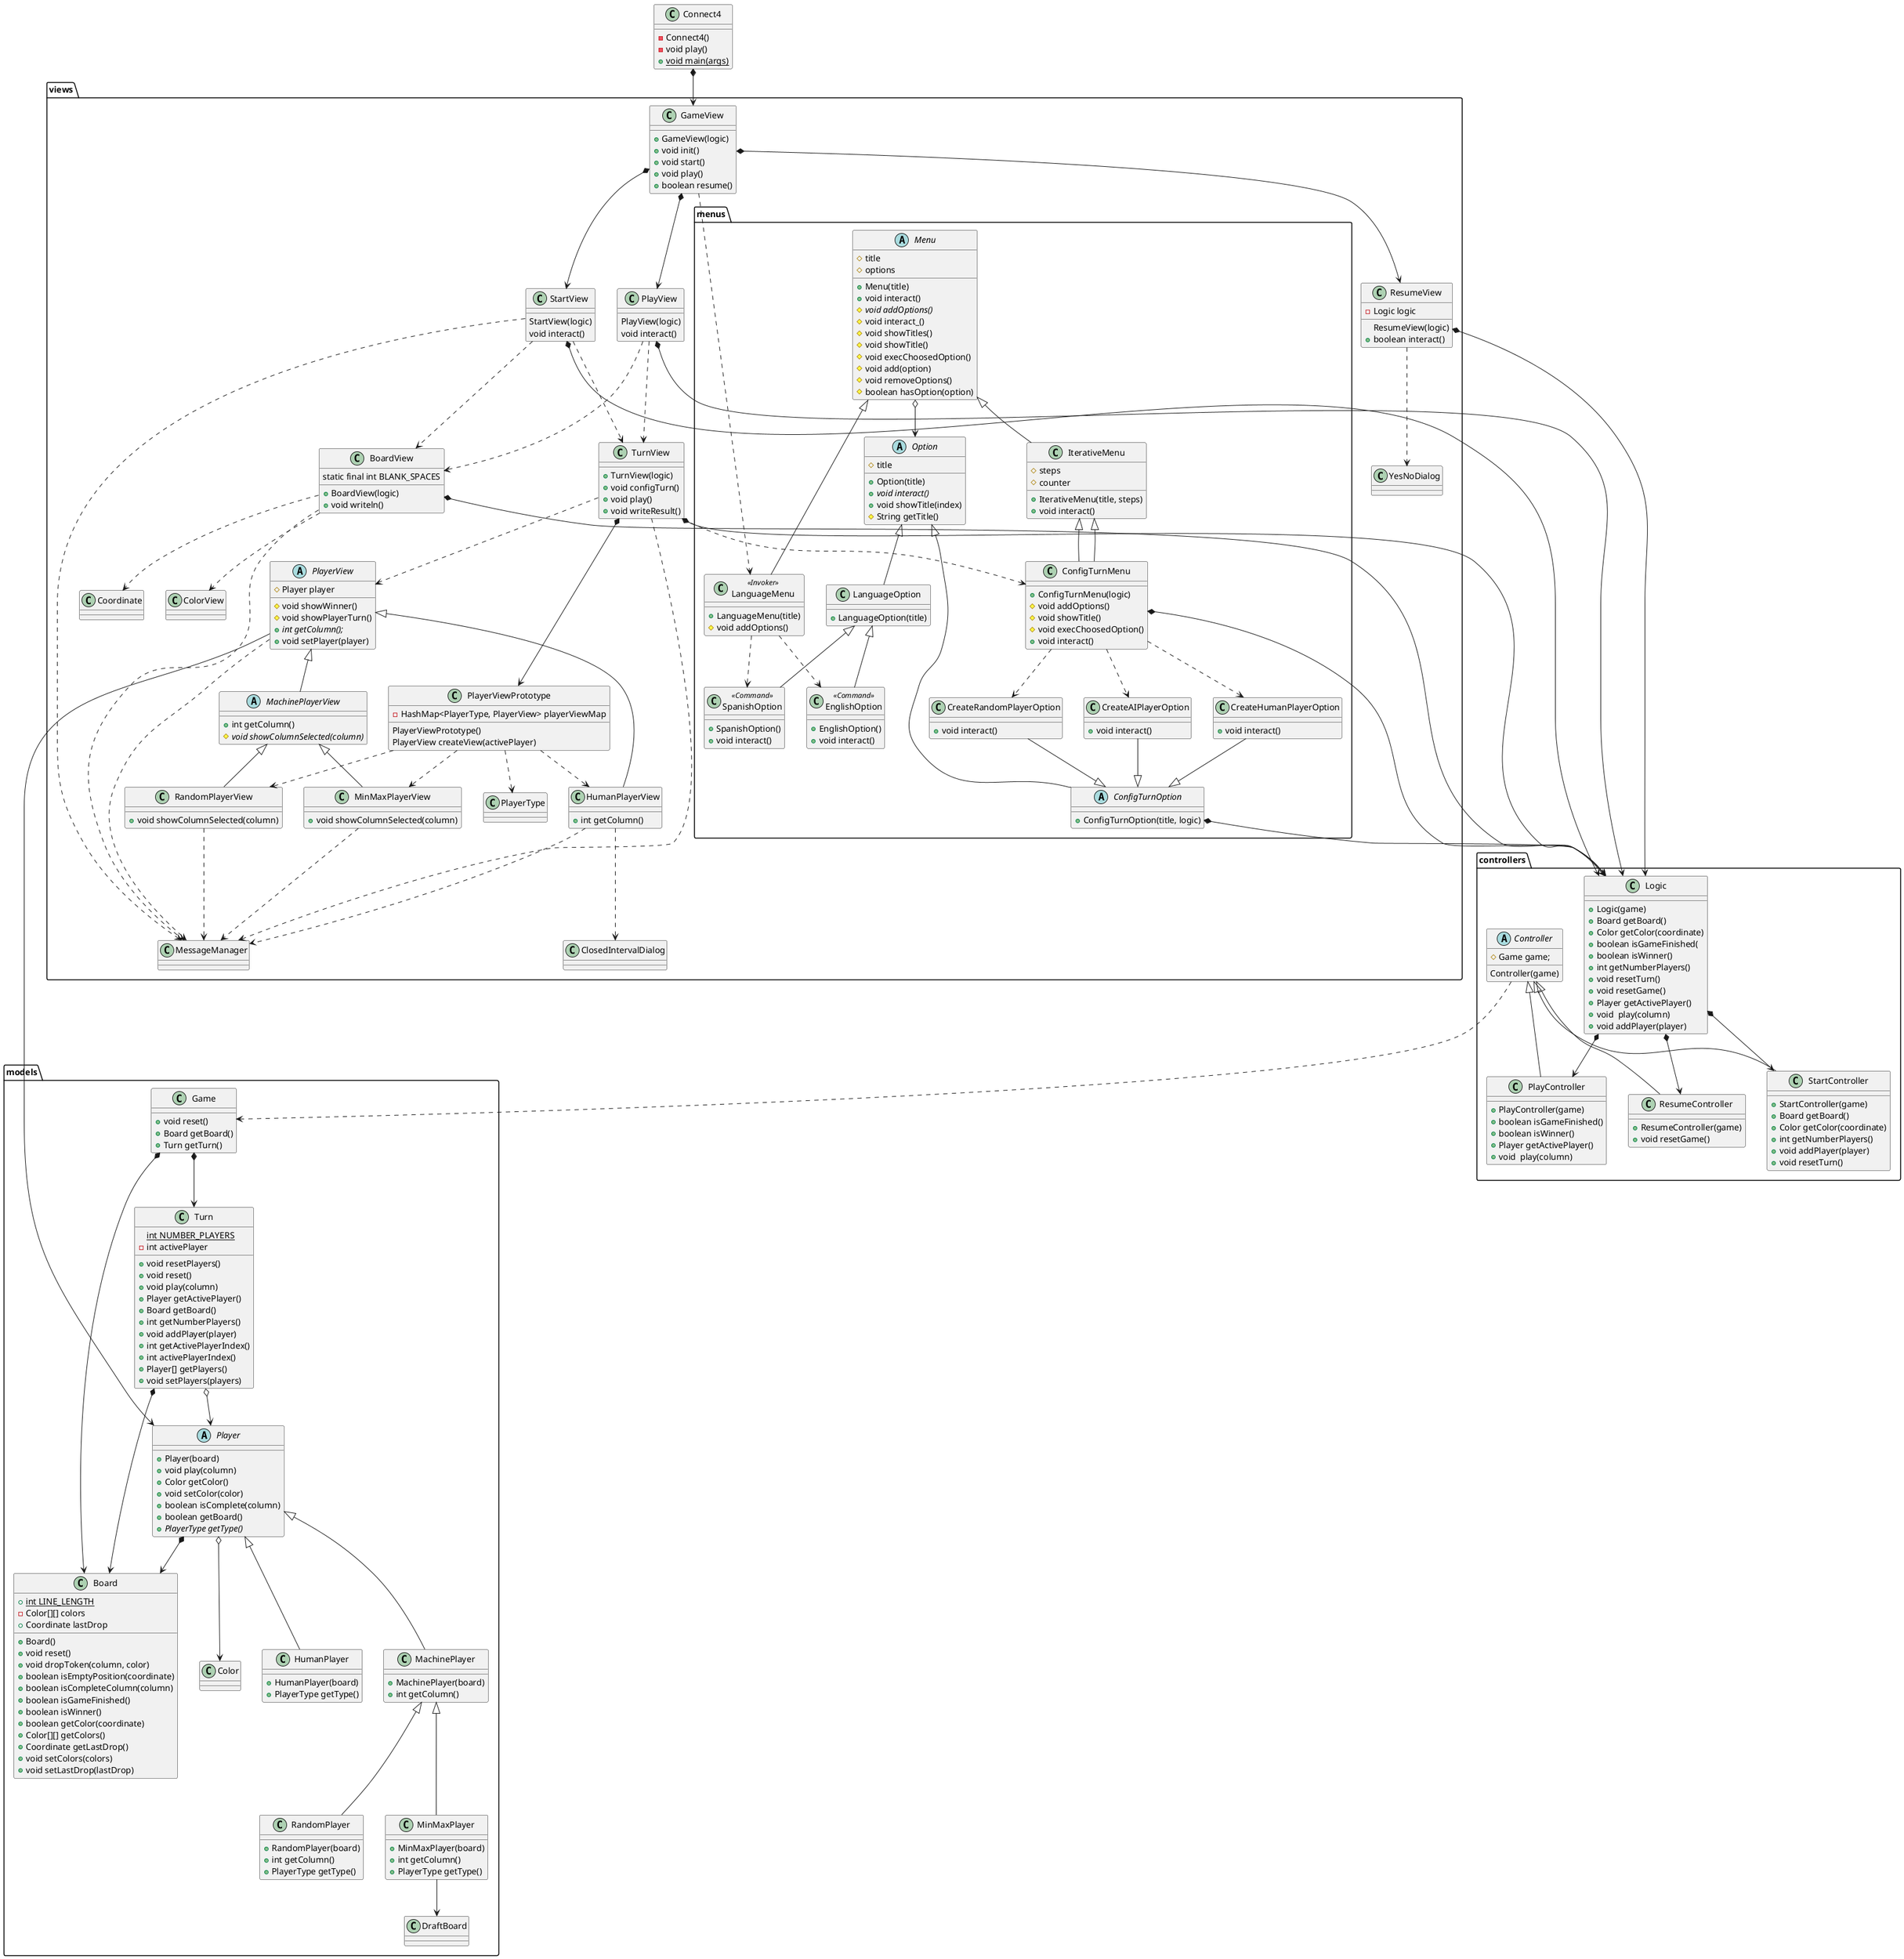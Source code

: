 @startuml connect4

package models {
    Game *--> Board
    Game *--> Turn
    Game : + void reset()
    Game : + Board getBoard()
    Game : + Turn getTurn()

    Turn o--> Player
    Turn *--> Board
    Turn : {static} int NUMBER_PLAYERS
    Turn : - int activePlayer
    Turn : + void resetPlayers()
    Turn : + void reset()
    Turn : + void play(column)
    Turn : + Player getActivePlayer()
    Turn : + Board getBoard()
    Turn : + int getNumberPlayers()
    Turn : + void addPlayer(player)
    Turn : + int getActivePlayerIndex()
    Turn : + int activePlayerIndex()
    Turn : + Player[] getPlayers()
    Turn : + void setPlayers(players)

    abstract Player
    Player o--> Color
    Player *--> Board
    Player : + Player(board)
    Player : + void play(column)
    Player : + Color getColor()
    Player : + void setColor(color)
    Player : + boolean isComplete(column)
    Player : + boolean getBoard()
    Player : + {abstract} PlayerType getType()
    Player <|-- HumanPlayer
    Player <|-- MachinePlayer

    HumanPlayer : + HumanPlayer(board)
    HumanPlayer : + PlayerType getType()

    MachinePlayer : + MachinePlayer(board)
    MachinePlayer : + int getColumn()
    MachinePlayer <|-- RandomPlayer
    MachinePlayer <|-- MinMaxPlayer

    RandomPlayer : + RandomPlayer(board)
    RandomPlayer : + int getColumn()
    RandomPlayer : + PlayerType getType()

    MinMaxPlayer : + MinMaxPlayer(board)
    MinMaxPlayer : + int getColumn()
    MinMaxPlayer : + PlayerType getType()
    MinMaxPlayer --> DraftBoard

    Board : + {static} int LINE_LENGTH
    Board : - Color[][] colors
    Board : + Coordinate lastDrop
    Board : + Board()
    Board : + void reset()
    Board : + void dropToken(column, color)
    Board : + boolean isEmptyPosition(coordinate)
    Board : + boolean isCompleteColumn(column)
    Board : + boolean isGameFinished()
    Board : + boolean isWinner()
    Board : + boolean getColor(coordinate)
    Board : + Color[][] getColors()
    Board : + Coordinate getLastDrop()
    Board : + void setColors(colors)
    Board : + void setLastDrop(lastDrop)
}

package controllers {
    class Logic {
        + Logic(game)
        + Board getBoard()
        + Color getColor(coordinate)
        + boolean isGameFinished(
        + boolean isWinner()
        + int getNumberPlayers()
        + void resetTurn()
        + void resetGame()
        + Player getActivePlayer()
        + void  play(column)
        + void addPlayer(player)
    }
    Logic *--> StartController
    Logic *--> PlayController
    Logic *--> ResumeController

    abstract class Controller {
        # Game game;
        Controller(game)
    }
    Controller ..> Game

    class StartController extends Controller {
        + StartController(game)
        + Board getBoard()
        + Color getColor(coordinate)
        + int getNumberPlayers()
        + void addPlayer(player)
        + void resetTurn()
    }

    class PlayController extends Controller {
        + PlayController(game)
        + boolean isGameFinished()
        + boolean isWinner()
        + Player getActivePlayer()
        + void  play(column)
    }

    class ResumeController extends Controller {
        + ResumeController(game)
        + void resetGame()
    }
}

package views {
    package menus {
    abstract class Menu
    Menu : # title
    Menu : # options
    Menu o--> Option
    Menu : + Menu(title)
    Menu : + void interact()
    Menu : # {abstract} void addOptions()
    Menu : # void interact_()
    Menu : # void showTitles()
    Menu : # void showTitle()
    Menu : # void execChoosedOption()
    Menu : # void add(option)
    Menu : # void removeOptions()
    Menu : # boolean hasOption(option)
    Menu <|-- IterativeMenu
    Menu <|-- LanguageMenu

    class LanguageMenu << Invoker >>
    LanguageMenu : + LanguageMenu(title)
    LanguageMenu : # void addOptions()
    LanguageMenu ..> SpanishOption
    LanguageMenu ..> EnglishOption

    IterativeMenu : # steps
    IterativeMenu : # counter
    IterativeMenu : + IterativeMenu(title, steps)
    IterativeMenu : + void interact()
    IterativeMenu <|-- ConfigTurnMenu

    class ConfigTurnMenu extends IterativeMenu {
        + ConfigTurnMenu(logic)
        # void addOptions()
        # void showTitle()
        # void execChoosedOption()
        + void interact()
    }
    ConfigTurnMenu *--> Logic
    ConfigTurnMenu ..> CreateHumanPlayerOption
    ConfigTurnMenu ..> CreateRandomPlayerOption
    ConfigTurnMenu ..> CreateAIPlayerOption

    abstract class Option
    Option : # title
    Option : + Option(title)
    Option : + {abstract} void interact()
    Option : + void showTitle(index)
    Option : # String getTitle()
    Option <|-- LanguageOption

    LanguageOption : + LanguageOption(title)
    LanguageOption <|-- SpanishOption
    LanguageOption <|-- EnglishOption

    class SpanishOption << Command >>
    SpanishOption : + SpanishOption()
    SpanishOption : + void interact()

    class EnglishOption << Command >>
    EnglishOption : + EnglishOption()
    EnglishOption : + void interact()

    CreateHumanPlayerOption --|> ConfigTurnOption
    CreateHumanPlayerOption : + void interact()

    CreateRandomPlayerOption --|> ConfigTurnOption
    CreateRandomPlayerOption : + void interact()

    CreateAIPlayerOption --|> ConfigTurnOption
    CreateAIPlayerOption : + void interact()

    abstract class ConfigTurnOption extends Option {
        + ConfigTurnOption(title, logic)
    }
    ConfigTurnOption *--> Logic 
}
    class GameView {
        + GameView(logic)
        + void init()
        + void start()
        + void play()
        + boolean resume()
    }
    GameView *--> StartView
    GameView *--> PlayView
    GameView *--> ResumeView
    GameView ..> LanguageMenu

    class StartView {
        StartView(logic)
        void interact()
    }
    StartView *--> Logic
    StartView ..> TurnView
    StartView ..> BoardView
    StartView ..> MessageManager

    class PlayView {
        PlayView(logic)
        void interact()
    }
    PlayView *--> Logic
    PlayView ..> TurnView
    PlayView ..> BoardView

    class ResumeView {
        - Logic logic
        ResumeView(logic)
        + boolean interact()
    }
    ResumeView *--> Logic
    ResumeView ..> YesNoDialog

    class TurnView {
        + TurnView(logic)
        + void configTurn()
        + void play()
        + void writeResult()
    }
    TurnView *--> Logic
    TurnView *--> PlayerViewPrototype
    TurnView ..> ConfigTurnMenu
    TurnView ..> PlayerView
    TurnView ..> MessageManager

    abstract class PlayerView {
        # Player player
        # void showWinner()
        # void showPlayerTurn()
        + {abstract} int getColumn();
        + void setPlayer(player)
    }
    PlayerView --> Player
    PlayerView ..> MessageManager

    class HumanPlayerView extends PlayerView {
        + int getColumn()
    }
    HumanPlayerView ..> ClosedIntervalDialog
    HumanPlayerView ..> MessageManager

    abstract class MachinePlayerView extends PlayerView {
        + int getColumn()
        # {abstract} void showColumnSelected(column) 
    }

    class MinMaxPlayerView extends MachinePlayerView {
        + void showColumnSelected(column)
    }
    MinMaxPlayerView ..> MessageManager

    class RandomPlayerView extends MachinePlayerView {
    + void showColumnSelected(column)
    }
    RandomPlayerView ..> MessageManager

    class PlayerViewPrototype {
        - HashMap<PlayerType, PlayerView> playerViewMap
        PlayerViewPrototype()
        PlayerView createView(activePlayer)
    }
    PlayerViewPrototype ..> HumanPlayerView
    PlayerViewPrototype ..> RandomPlayerView
    PlayerViewPrototype ..> MinMaxPlayerView
    PlayerViewPrototype ..> PlayerType

    class BoardView {
    static final int BLANK_SPACES
    + BoardView(logic)
    + void writeln()
    }
    BoardView *--> Logic
    BoardView ..> Coordinate
    BoardView ..> MessageManager
    BoardView ..> ColorView
}

Connect4 : - Connect4()
Connect4 : - void play()
Connect4 : + {static} void main(args)
Connect4 *--> GameView
@enduml